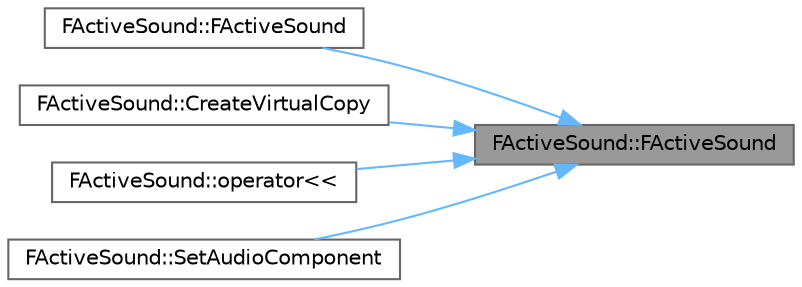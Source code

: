 digraph "FActiveSound::FActiveSound"
{
 // INTERACTIVE_SVG=YES
 // LATEX_PDF_SIZE
  bgcolor="transparent";
  edge [fontname=Helvetica,fontsize=10,labelfontname=Helvetica,labelfontsize=10];
  node [fontname=Helvetica,fontsize=10,shape=box,height=0.2,width=0.4];
  rankdir="RL";
  Node1 [id="Node000001",label="FActiveSound::FActiveSound",height=0.2,width=0.4,color="gray40", fillcolor="grey60", style="filled", fontcolor="black",tooltip=" "];
  Node1 -> Node2 [id="edge1_Node000001_Node000002",dir="back",color="steelblue1",style="solid",tooltip=" "];
  Node2 [id="Node000002",label="FActiveSound::FActiveSound",height=0.2,width=0.4,color="grey40", fillcolor="white", style="filled",URL="$d1/d1d/structFActiveSound.html#a8b483d22e19c25ac24b219aaa710ebbe",tooltip=" "];
  Node1 -> Node3 [id="edge2_Node000001_Node000003",dir="back",color="steelblue1",style="solid",tooltip=" "];
  Node3 [id="Node000003",label="FActiveSound::CreateVirtualCopy",height=0.2,width=0.4,color="grey40", fillcolor="white", style="filled",URL="$d1/d1d/structFActiveSound.html#a4fb5ece263713a37bfb38a1c54c84fa1",tooltip=" "];
  Node1 -> Node4 [id="edge3_Node000001_Node000004",dir="back",color="steelblue1",style="solid",tooltip=" "];
  Node4 [id="Node000004",label="FActiveSound::operator\<\<",height=0.2,width=0.4,color="grey40", fillcolor="white", style="filled",URL="$d1/d1d/structFActiveSound.html#aeefee6cace5d6878efbb7f13c80147ff",tooltip="Friend archive function used for serialization."];
  Node1 -> Node5 [id="edge4_Node000001_Node000005",dir="back",color="steelblue1",style="solid",tooltip=" "];
  Node5 [id="Node000005",label="FActiveSound::SetAudioComponent",height=0.2,width=0.4,color="grey40", fillcolor="white", style="filled",URL="$d1/d1d/structFActiveSound.html#a850e8e1cf4d32196565acb8dfae9a115",tooltip=" "];
}
